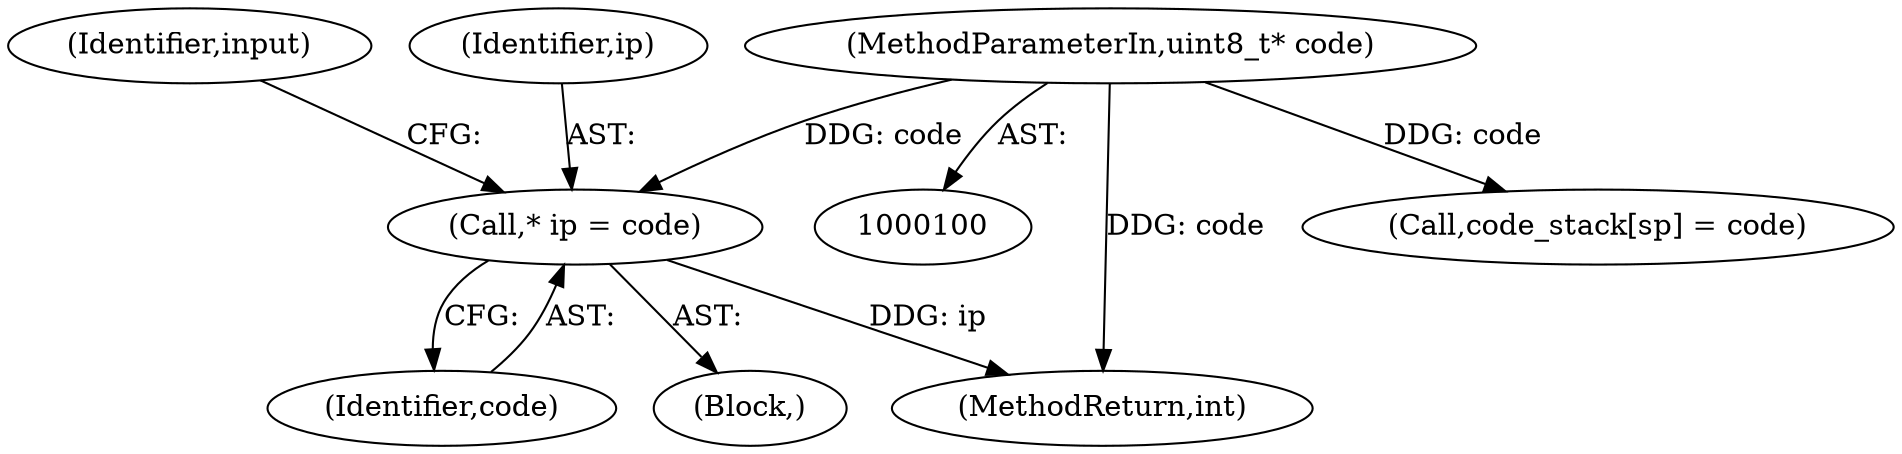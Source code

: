digraph "0_yara_992480c30f75943e9cd6245bb2015c7737f9b661@pointer" {
"1000115" [label="(Call,* ip = code)"];
"1000101" [label="(MethodParameterIn,uint8_t* code)"];
"1000115" [label="(Call,* ip = code)"];
"1000452" [label="(MethodReturn,int)"];
"1000117" [label="(Identifier,code)"];
"1000109" [label="(Block,)"];
"1000162" [label="(Call,code_stack[sp] = code)"];
"1000120" [label="(Identifier,input)"];
"1000101" [label="(MethodParameterIn,uint8_t* code)"];
"1000116" [label="(Identifier,ip)"];
"1000115" -> "1000109"  [label="AST: "];
"1000115" -> "1000117"  [label="CFG: "];
"1000116" -> "1000115"  [label="AST: "];
"1000117" -> "1000115"  [label="AST: "];
"1000120" -> "1000115"  [label="CFG: "];
"1000115" -> "1000452"  [label="DDG: ip"];
"1000101" -> "1000115"  [label="DDG: code"];
"1000101" -> "1000100"  [label="AST: "];
"1000101" -> "1000452"  [label="DDG: code"];
"1000101" -> "1000162"  [label="DDG: code"];
}
